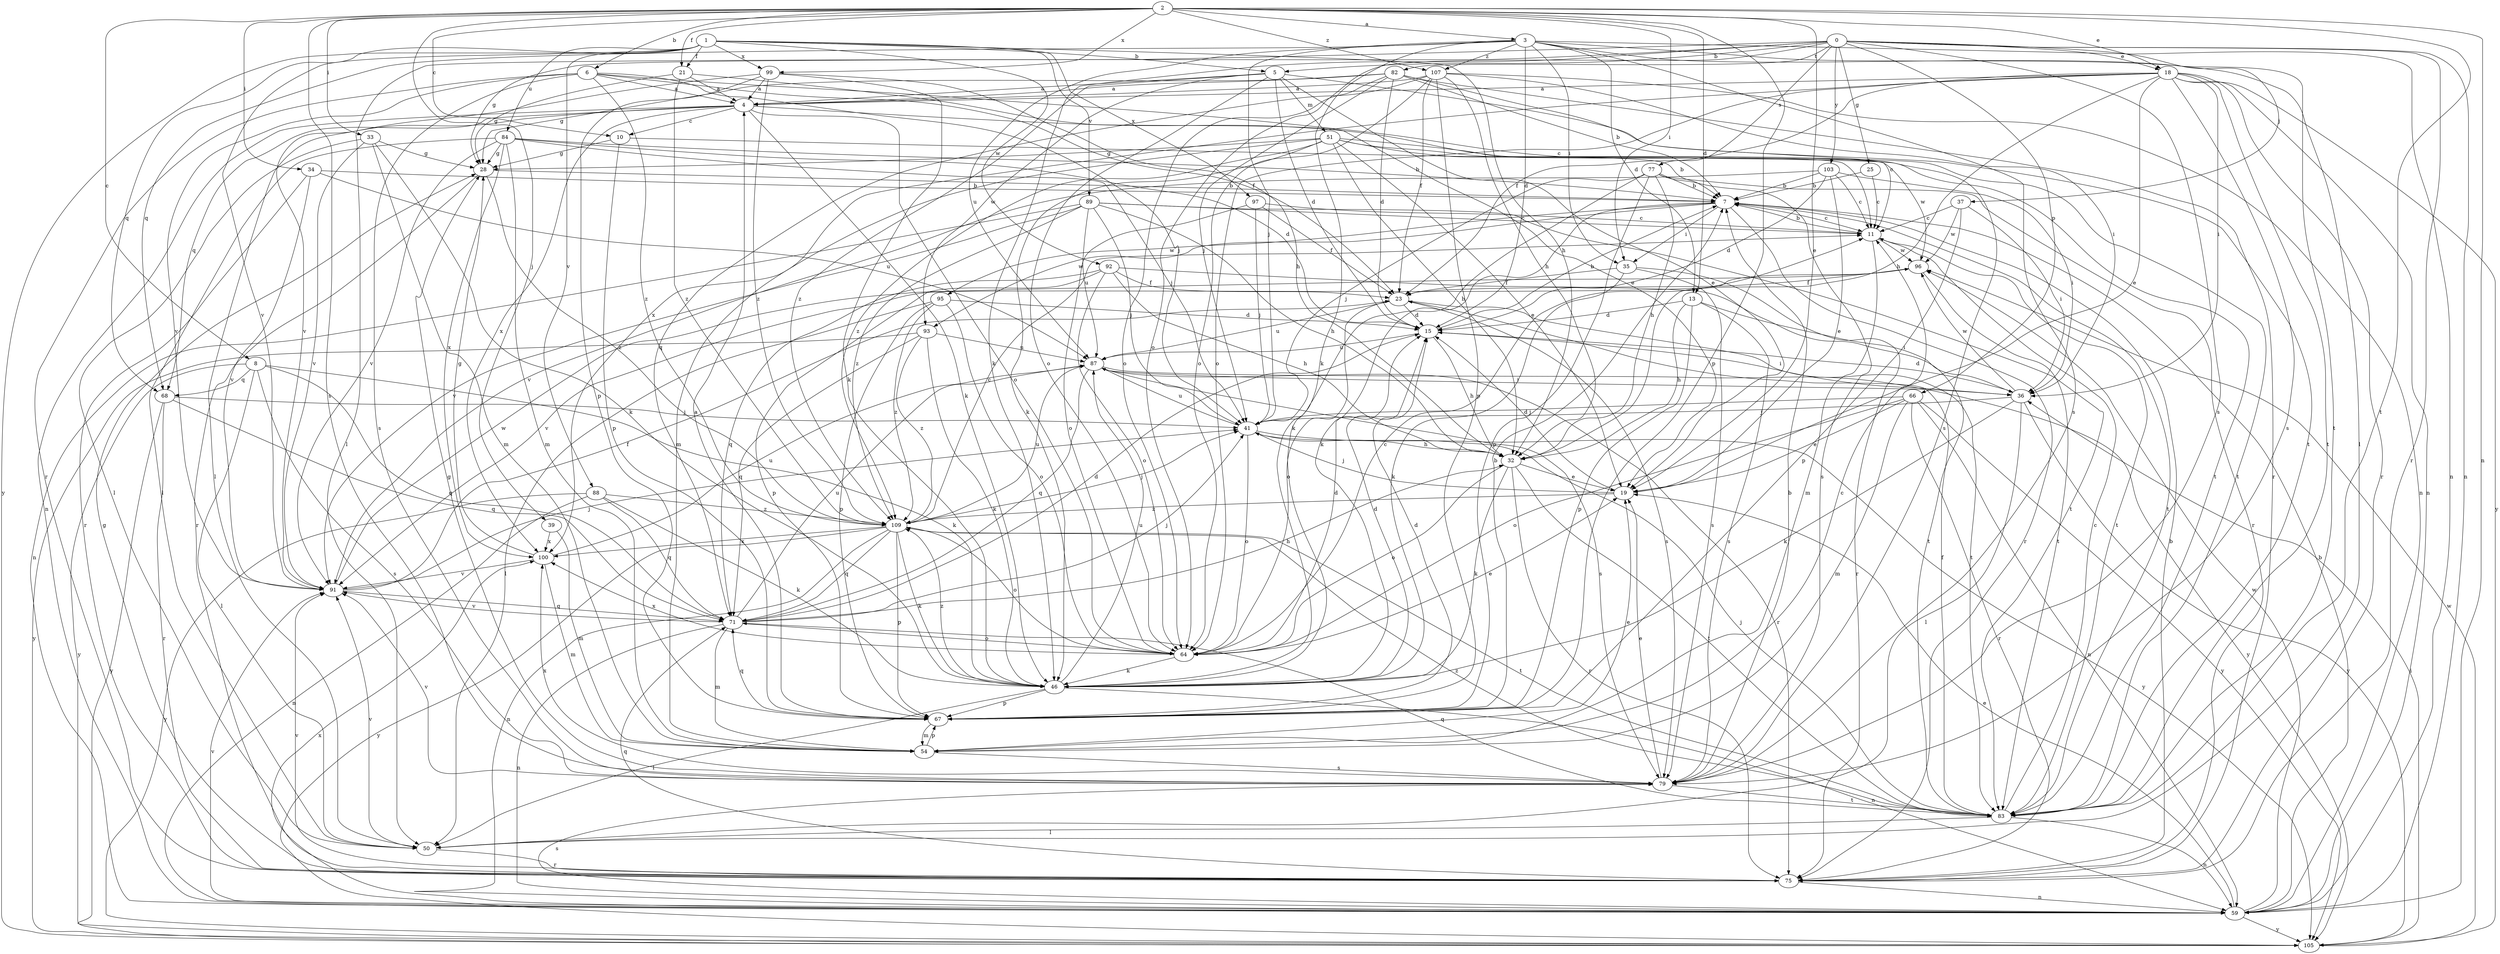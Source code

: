 strict digraph  {
0;
1;
2;
3;
4;
5;
6;
7;
8;
10;
11;
13;
15;
18;
19;
21;
23;
25;
28;
32;
33;
34;
35;
36;
37;
39;
41;
46;
50;
51;
54;
59;
64;
66;
67;
68;
71;
75;
77;
79;
82;
83;
84;
87;
88;
89;
91;
92;
93;
95;
96;
97;
99;
100;
103;
105;
107;
109;
0 -> 5  [label=b];
0 -> 18  [label=e];
0 -> 25  [label=g];
0 -> 28  [label=g];
0 -> 37  [label=j];
0 -> 46  [label=k];
0 -> 50  [label=l];
0 -> 59  [label=n];
0 -> 64  [label=o];
0 -> 66  [label=p];
0 -> 75  [label=r];
0 -> 77  [label=s];
0 -> 79  [label=s];
0 -> 82  [label=t];
0 -> 103  [label=y];
1 -> 5  [label=b];
1 -> 21  [label=f];
1 -> 32  [label=h];
1 -> 68  [label=q];
1 -> 84  [label=u];
1 -> 88  [label=v];
1 -> 89  [label=v];
1 -> 91  [label=v];
1 -> 92  [label=w];
1 -> 97  [label=x];
1 -> 99  [label=x];
1 -> 105  [label=y];
2 -> 3  [label=a];
2 -> 6  [label=b];
2 -> 8  [label=c];
2 -> 10  [label=c];
2 -> 13  [label=d];
2 -> 18  [label=e];
2 -> 19  [label=e];
2 -> 21  [label=f];
2 -> 33  [label=i];
2 -> 34  [label=i];
2 -> 35  [label=i];
2 -> 39  [label=j];
2 -> 59  [label=n];
2 -> 67  [label=p];
2 -> 79  [label=s];
2 -> 83  [label=t];
2 -> 99  [label=x];
2 -> 107  [label=z];
3 -> 13  [label=d];
3 -> 15  [label=d];
3 -> 35  [label=i];
3 -> 41  [label=j];
3 -> 46  [label=k];
3 -> 50  [label=l];
3 -> 59  [label=n];
3 -> 68  [label=q];
3 -> 79  [label=s];
3 -> 83  [label=t];
3 -> 87  [label=u];
3 -> 107  [label=z];
4 -> 10  [label=c];
4 -> 11  [label=c];
4 -> 46  [label=k];
4 -> 50  [label=l];
4 -> 59  [label=n];
4 -> 64  [label=o];
4 -> 68  [label=q];
4 -> 100  [label=x];
5 -> 4  [label=a];
5 -> 15  [label=d];
5 -> 19  [label=e];
5 -> 51  [label=m];
5 -> 64  [label=o];
5 -> 83  [label=t];
5 -> 93  [label=w];
5 -> 109  [label=z];
6 -> 4  [label=a];
6 -> 11  [label=c];
6 -> 23  [label=f];
6 -> 41  [label=j];
6 -> 75  [label=r];
6 -> 79  [label=s];
6 -> 91  [label=v];
6 -> 109  [label=z];
7 -> 11  [label=c];
7 -> 35  [label=i];
7 -> 46  [label=k];
7 -> 75  [label=r];
7 -> 83  [label=t];
7 -> 93  [label=w];
7 -> 95  [label=w];
8 -> 46  [label=k];
8 -> 50  [label=l];
8 -> 68  [label=q];
8 -> 71  [label=q];
8 -> 79  [label=s];
8 -> 105  [label=y];
10 -> 28  [label=g];
10 -> 67  [label=p];
10 -> 83  [label=t];
11 -> 7  [label=b];
11 -> 54  [label=m];
11 -> 83  [label=t];
11 -> 96  [label=w];
13 -> 15  [label=d];
13 -> 32  [label=h];
13 -> 36  [label=i];
13 -> 67  [label=p];
13 -> 79  [label=s];
15 -> 7  [label=b];
15 -> 32  [label=h];
15 -> 36  [label=i];
15 -> 87  [label=u];
18 -> 4  [label=a];
18 -> 19  [label=e];
18 -> 23  [label=f];
18 -> 32  [label=h];
18 -> 36  [label=i];
18 -> 59  [label=n];
18 -> 64  [label=o];
18 -> 75  [label=r];
18 -> 79  [label=s];
18 -> 83  [label=t];
18 -> 100  [label=x];
18 -> 105  [label=y];
19 -> 15  [label=d];
19 -> 41  [label=j];
19 -> 109  [label=z];
21 -> 4  [label=a];
21 -> 19  [label=e];
21 -> 28  [label=g];
21 -> 109  [label=z];
23 -> 15  [label=d];
23 -> 64  [label=o];
23 -> 79  [label=s];
23 -> 83  [label=t];
23 -> 87  [label=u];
25 -> 7  [label=b];
25 -> 11  [label=c];
28 -> 7  [label=b];
28 -> 75  [label=r];
28 -> 109  [label=z];
32 -> 19  [label=e];
32 -> 46  [label=k];
32 -> 64  [label=o];
32 -> 75  [label=r];
32 -> 83  [label=t];
33 -> 28  [label=g];
33 -> 46  [label=k];
33 -> 50  [label=l];
33 -> 54  [label=m];
33 -> 91  [label=v];
34 -> 7  [label=b];
34 -> 75  [label=r];
34 -> 87  [label=u];
34 -> 91  [label=v];
35 -> 23  [label=f];
35 -> 46  [label=k];
35 -> 75  [label=r];
35 -> 79  [label=s];
36 -> 15  [label=d];
36 -> 41  [label=j];
36 -> 46  [label=k];
36 -> 50  [label=l];
36 -> 96  [label=w];
36 -> 105  [label=y];
37 -> 11  [label=c];
37 -> 36  [label=i];
37 -> 67  [label=p];
37 -> 96  [label=w];
39 -> 54  [label=m];
39 -> 100  [label=x];
41 -> 32  [label=h];
41 -> 64  [label=o];
41 -> 87  [label=u];
41 -> 105  [label=y];
46 -> 15  [label=d];
46 -> 50  [label=l];
46 -> 59  [label=n];
46 -> 67  [label=p];
46 -> 87  [label=u];
46 -> 109  [label=z];
50 -> 75  [label=r];
50 -> 91  [label=v];
51 -> 7  [label=b];
51 -> 19  [label=e];
51 -> 28  [label=g];
51 -> 32  [label=h];
51 -> 46  [label=k];
51 -> 54  [label=m];
51 -> 83  [label=t];
51 -> 96  [label=w];
51 -> 109  [label=z];
54 -> 11  [label=c];
54 -> 19  [label=e];
54 -> 67  [label=p];
54 -> 79  [label=s];
59 -> 7  [label=b];
59 -> 19  [label=e];
59 -> 79  [label=s];
59 -> 91  [label=v];
59 -> 96  [label=w];
59 -> 100  [label=x];
59 -> 105  [label=y];
64 -> 11  [label=c];
64 -> 15  [label=d];
64 -> 19  [label=e];
64 -> 46  [label=k];
64 -> 100  [label=x];
66 -> 19  [label=e];
66 -> 41  [label=j];
66 -> 54  [label=m];
66 -> 59  [label=n];
66 -> 64  [label=o];
66 -> 75  [label=r];
66 -> 105  [label=y];
67 -> 4  [label=a];
67 -> 7  [label=b];
67 -> 15  [label=d];
67 -> 54  [label=m];
67 -> 71  [label=q];
68 -> 41  [label=j];
68 -> 71  [label=q];
68 -> 75  [label=r];
68 -> 105  [label=y];
71 -> 15  [label=d];
71 -> 32  [label=h];
71 -> 41  [label=j];
71 -> 54  [label=m];
71 -> 59  [label=n];
71 -> 64  [label=o];
71 -> 87  [label=u];
71 -> 91  [label=v];
75 -> 7  [label=b];
75 -> 28  [label=g];
75 -> 59  [label=n];
75 -> 71  [label=q];
75 -> 91  [label=v];
77 -> 7  [label=b];
77 -> 32  [label=h];
77 -> 41  [label=j];
77 -> 46  [label=k];
77 -> 67  [label=p];
77 -> 75  [label=r];
77 -> 79  [label=s];
79 -> 7  [label=b];
79 -> 19  [label=e];
79 -> 28  [label=g];
79 -> 83  [label=t];
79 -> 91  [label=v];
79 -> 100  [label=x];
82 -> 4  [label=a];
82 -> 7  [label=b];
82 -> 15  [label=d];
82 -> 28  [label=g];
82 -> 41  [label=j];
82 -> 64  [label=o];
82 -> 75  [label=r];
82 -> 79  [label=s];
83 -> 11  [label=c];
83 -> 23  [label=f];
83 -> 41  [label=j];
83 -> 50  [label=l];
83 -> 59  [label=n];
83 -> 71  [label=q];
83 -> 109  [label=z];
84 -> 7  [label=b];
84 -> 15  [label=d];
84 -> 28  [label=g];
84 -> 41  [label=j];
84 -> 50  [label=l];
84 -> 54  [label=m];
84 -> 91  [label=v];
84 -> 100  [label=x];
87 -> 36  [label=i];
87 -> 71  [label=q];
87 -> 75  [label=r];
87 -> 79  [label=s];
87 -> 105  [label=y];
88 -> 46  [label=k];
88 -> 59  [label=n];
88 -> 71  [label=q];
88 -> 105  [label=y];
88 -> 109  [label=z];
89 -> 11  [label=c];
89 -> 32  [label=h];
89 -> 41  [label=j];
89 -> 59  [label=n];
89 -> 83  [label=t];
89 -> 87  [label=u];
89 -> 91  [label=v];
89 -> 109  [label=z];
91 -> 23  [label=f];
91 -> 41  [label=j];
91 -> 71  [label=q];
91 -> 96  [label=w];
92 -> 23  [label=f];
92 -> 32  [label=h];
92 -> 64  [label=o];
92 -> 67  [label=p];
92 -> 71  [label=q];
92 -> 83  [label=t];
93 -> 46  [label=k];
93 -> 71  [label=q];
93 -> 87  [label=u];
93 -> 105  [label=y];
93 -> 109  [label=z];
95 -> 15  [label=d];
95 -> 50  [label=l];
95 -> 64  [label=o];
95 -> 67  [label=p];
95 -> 109  [label=z];
96 -> 23  [label=f];
96 -> 83  [label=t];
96 -> 91  [label=v];
97 -> 11  [label=c];
97 -> 23  [label=f];
97 -> 41  [label=j];
97 -> 64  [label=o];
99 -> 4  [label=a];
99 -> 32  [label=h];
99 -> 46  [label=k];
99 -> 67  [label=p];
99 -> 91  [label=v];
99 -> 109  [label=z];
100 -> 28  [label=g];
100 -> 54  [label=m];
100 -> 87  [label=u];
100 -> 91  [label=v];
103 -> 7  [label=b];
103 -> 11  [label=c];
103 -> 15  [label=d];
103 -> 19  [label=e];
103 -> 36  [label=i];
103 -> 91  [label=v];
105 -> 36  [label=i];
105 -> 96  [label=w];
107 -> 4  [label=a];
107 -> 23  [label=f];
107 -> 32  [label=h];
107 -> 36  [label=i];
107 -> 59  [label=n];
107 -> 64  [label=o];
107 -> 67  [label=p];
107 -> 71  [label=q];
109 -> 11  [label=c];
109 -> 41  [label=j];
109 -> 46  [label=k];
109 -> 59  [label=n];
109 -> 64  [label=o];
109 -> 67  [label=p];
109 -> 71  [label=q];
109 -> 83  [label=t];
109 -> 87  [label=u];
109 -> 100  [label=x];
109 -> 105  [label=y];
}
